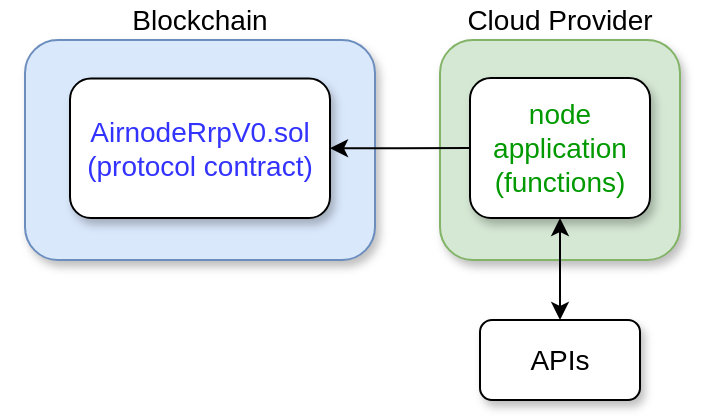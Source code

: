 <mxfile version="17.4.2" type="device"><diagram id="4O6epzg2AJXXY7ks4dIh" name="Page-1"><mxGraphModel dx="1106" dy="852" grid="1" gridSize="10" guides="1" tooltips="1" connect="1" arrows="1" fold="1" page="1" pageScale="1" pageWidth="850" pageHeight="1100" math="0" shadow="0"><root><mxCell id="0"/><mxCell id="1" parent="0"/><mxCell id="l8H_vUXsylBwbUtLSSNO-1" value="" style="rounded=1;whiteSpace=wrap;html=1;fillColor=#d5e8d4;strokeColor=#82b366;shadow=1;" parent="1" vertex="1"><mxGeometry x="240" y="30" width="120" height="110" as="geometry"/></mxCell><mxCell id="l8H_vUXsylBwbUtLSSNO-2" value="&lt;font style=&quot;font-size: 14px&quot;&gt;APIs&lt;/font&gt;" style="rounded=1;whiteSpace=wrap;html=1;shadow=1;" parent="1" vertex="1"><mxGeometry x="260" y="170" width="80" height="40" as="geometry"/></mxCell><mxCell id="l8H_vUXsylBwbUtLSSNO-3" style="edgeStyle=orthogonalEdgeStyle;rounded=0;orthogonalLoop=1;jettySize=auto;html=1;entryX=0.5;entryY=0;entryDx=0;entryDy=0;startArrow=classic;startFill=1;" parent="1" source="l8H_vUXsylBwbUtLSSNO-4" target="l8H_vUXsylBwbUtLSSNO-2" edge="1"><mxGeometry relative="1" as="geometry"/></mxCell><mxCell id="l8H_vUXsylBwbUtLSSNO-4" value="&lt;font style=&quot;font-size: 14px&quot; color=&quot;#009900&quot;&gt;node&lt;br&gt;application&lt;br&gt;(functions)&lt;/font&gt;" style="rounded=1;whiteSpace=wrap;html=1;shadow=1;" parent="1" vertex="1"><mxGeometry x="255" y="49" width="90" height="70" as="geometry"/></mxCell><mxCell id="l8H_vUXsylBwbUtLSSNO-5" value="" style="rounded=1;whiteSpace=wrap;html=1;fillColor=#dae8fc;strokeColor=#6c8ebf;shadow=1;" parent="1" vertex="1"><mxGeometry x="32.5" y="30" width="175" height="110" as="geometry"/></mxCell><mxCell id="l8H_vUXsylBwbUtLSSNO-6" value="Blockchain" style="text;html=1;strokeColor=none;fillColor=none;align=center;verticalAlign=middle;whiteSpace=wrap;rounded=0;fontSize=14;" parent="1" vertex="1"><mxGeometry x="20" y="10" width="200" height="20" as="geometry"/></mxCell><mxCell id="l8H_vUXsylBwbUtLSSNO-7" style="edgeStyle=orthogonalEdgeStyle;rounded=0;orthogonalLoop=1;jettySize=auto;html=1;exitX=1;exitY=0.5;exitDx=0;exitDy=0;entryX=0;entryY=0.5;entryDx=0;entryDy=0;startArrow=classic;startFill=1;strokeColor=#000000;endArrow=none;endFill=0;" parent="1" source="l8H_vUXsylBwbUtLSSNO-11" target="l8H_vUXsylBwbUtLSSNO-4" edge="1"><mxGeometry relative="1" as="geometry"><mxPoint x="190.68" y="84" as="sourcePoint"/></mxGeometry></mxCell><mxCell id="l8H_vUXsylBwbUtLSSNO-9" value="&lt;span style=&quot;font-size: 14px&quot;&gt;Cloud Provider&lt;/span&gt;" style="text;html=1;strokeColor=none;fillColor=none;align=center;verticalAlign=middle;whiteSpace=wrap;rounded=0;fontStyle=0;fontSize=14;" parent="1" vertex="1"><mxGeometry x="230" y="10" width="140" height="20" as="geometry"/></mxCell><mxCell id="l8H_vUXsylBwbUtLSSNO-11" value="&lt;font style=&quot;font-size: 14px&quot; color=&quot;#3333ff&quot;&gt;AirnodeRrpV0.sol&lt;br&gt;(protocol contract)&lt;/font&gt;" style="rounded=1;whiteSpace=wrap;html=1;shadow=1;" parent="1" vertex="1"><mxGeometry x="55" y="49.25" width="130" height="69.75" as="geometry"/></mxCell></root></mxGraphModel></diagram></mxfile>